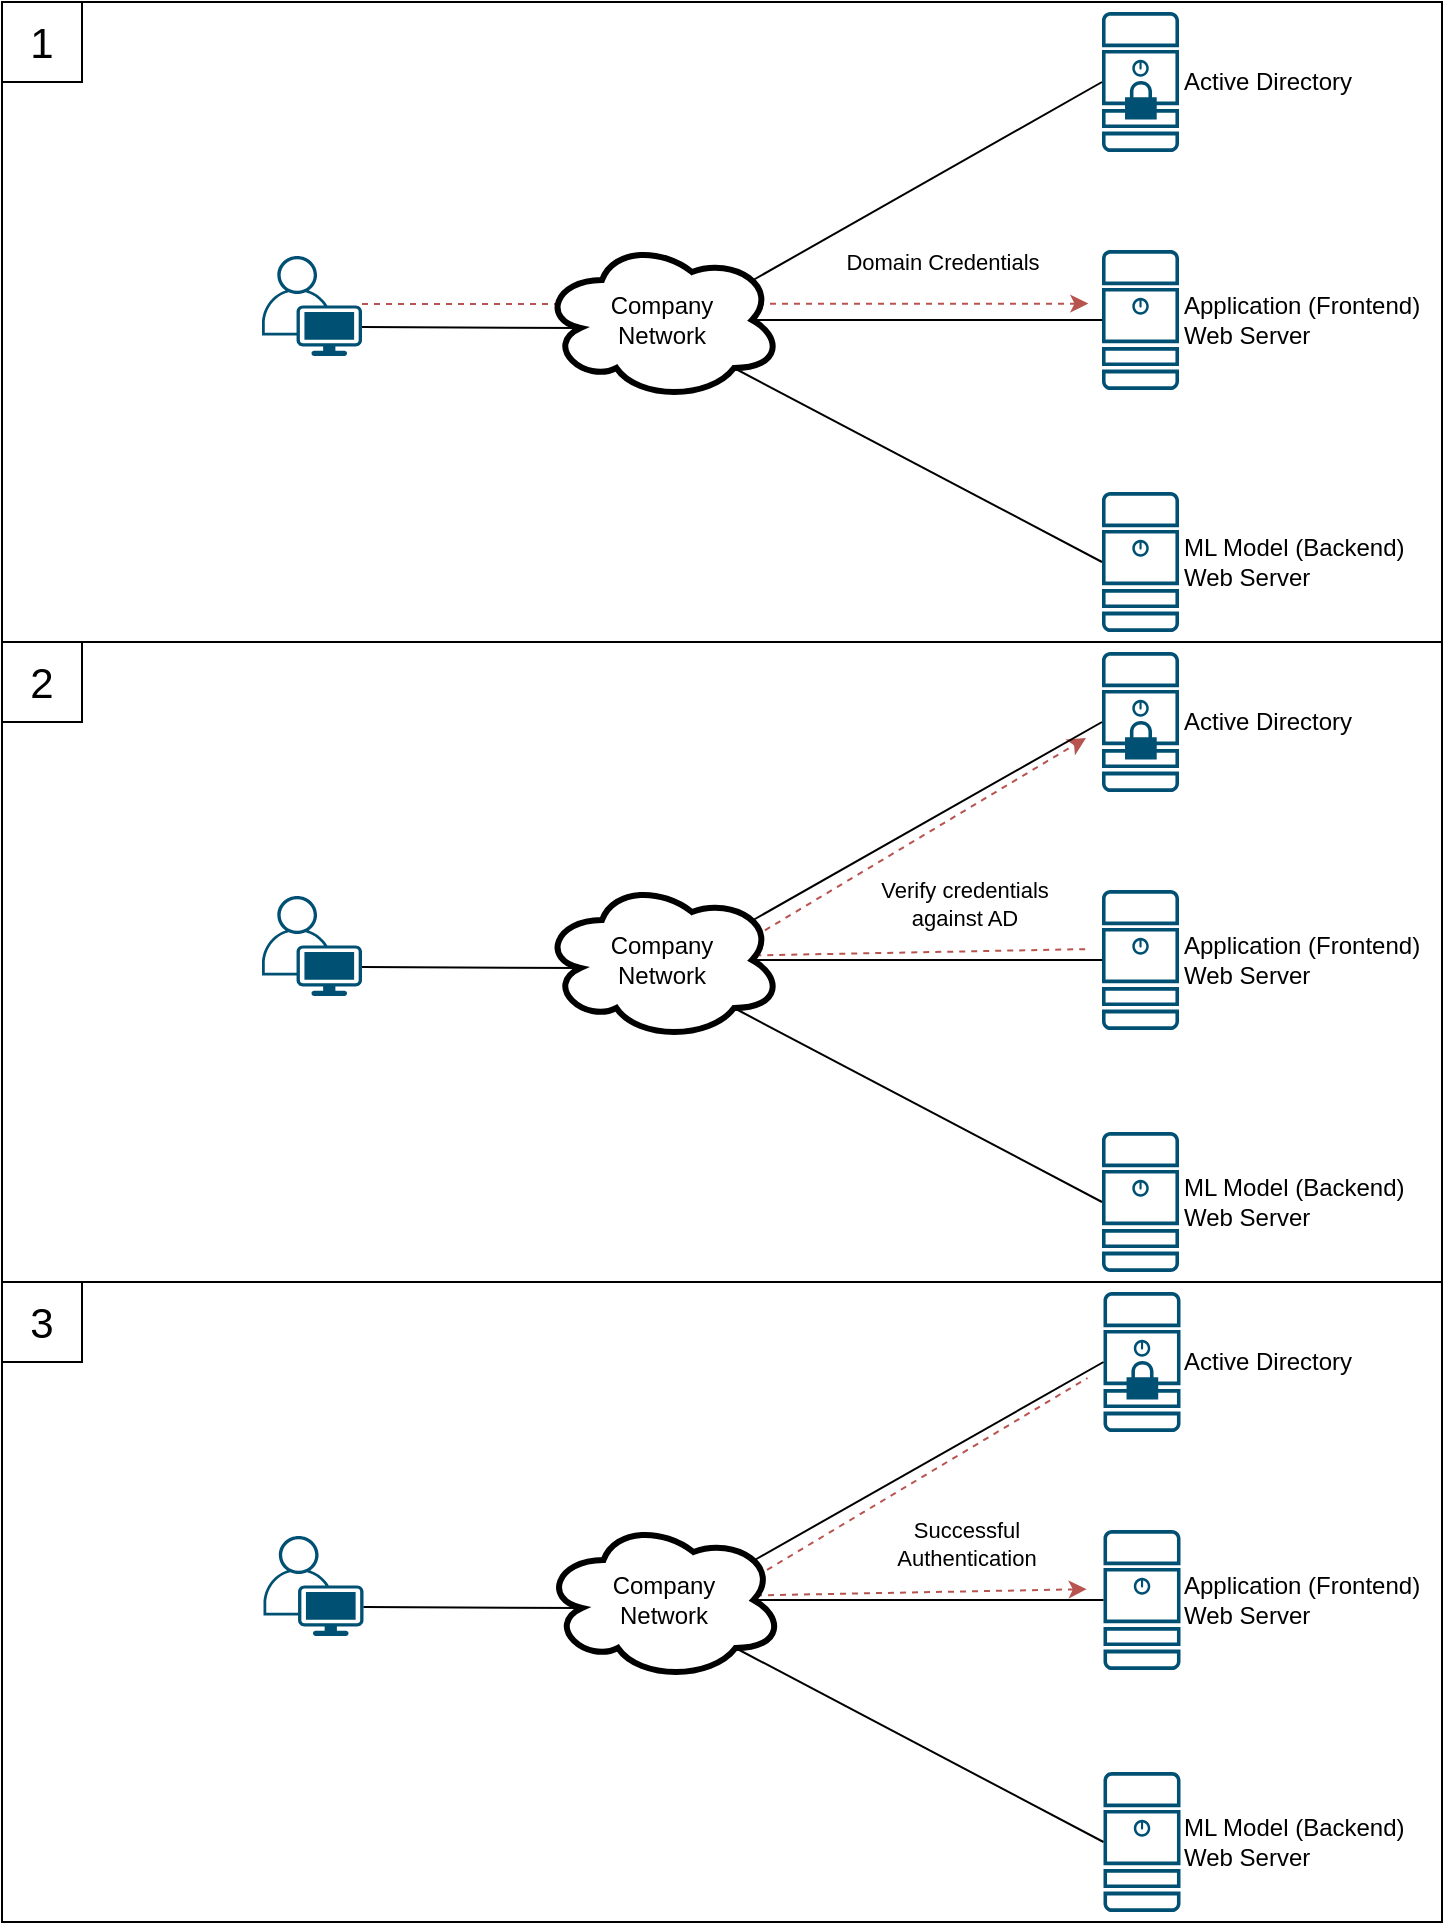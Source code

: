 <mxfile version="13.7.9" type="device"><diagram id="a-TTJHkbQAEujM2Y5eob" name="Page-1"><mxGraphModel dx="998" dy="579" grid="1" gridSize="10" guides="1" tooltips="1" connect="1" arrows="1" fold="1" page="1" pageScale="1" pageWidth="850" pageHeight="1100" math="0" shadow="0"><root><mxCell id="0"/><mxCell id="1" parent="0"/><mxCell id="GtPVqJ0B10AC4smj6sss-51" value="" style="rounded=0;whiteSpace=wrap;html=1;" parent="1" vertex="1"><mxGeometry x="40" y="680" width="720" height="320" as="geometry"/></mxCell><mxCell id="GtPVqJ0B10AC4smj6sss-38" value="" style="rounded=0;whiteSpace=wrap;html=1;" parent="1" vertex="1"><mxGeometry x="40" y="360" width="720" height="320" as="geometry"/></mxCell><mxCell id="GtPVqJ0B10AC4smj6sss-36" value="" style="endArrow=classic;dashed=1;html=1;endFill=1;fillColor=#f8cecc;strokeColor=#b85450;exitX=-0.218;exitY=0.451;exitDx=0;exitDy=0;exitPerimeter=0;" parent="1" edge="1"><mxGeometry width="50" height="50" relative="1" as="geometry"><mxPoint x="581.607" y="513.57" as="sourcePoint"/><mxPoint x="582" y="408" as="targetPoint"/><Array as="points"><mxPoint x="400" y="517"/></Array></mxGeometry></mxCell><mxCell id="GtPVqJ0B10AC4smj6sss-37" value="Verify credentials&lt;br&gt;against AD" style="edgeLabel;html=1;align=center;verticalAlign=middle;resizable=0;points=[];" parent="GtPVqJ0B10AC4smj6sss-36" vertex="1" connectable="0"><mxGeometry x="0.608" y="2" relative="1" as="geometry"><mxPoint x="6.15" y="44.26" as="offset"/></mxGeometry></mxCell><mxCell id="GtPVqJ0B10AC4smj6sss-3" value="" style="rounded=0;whiteSpace=wrap;html=1;" parent="1" vertex="1"><mxGeometry x="40" y="40" width="720" height="320" as="geometry"/></mxCell><mxCell id="GtPVqJ0B10AC4smj6sss-23" value="" style="endArrow=classic;dashed=1;html=1;endFill=1;entryX=-0.177;entryY=0.383;entryDx=0;entryDy=0;entryPerimeter=0;fillColor=#f8cecc;strokeColor=#b85450;" parent="1" target="GtPVqJ0B10AC4smj6sss-6" edge="1"><mxGeometry width="50" height="50" relative="1" as="geometry"><mxPoint x="220" y="191" as="sourcePoint"/><mxPoint x="580" y="190" as="targetPoint"/></mxGeometry></mxCell><mxCell id="GtPVqJ0B10AC4smj6sss-25" value="Domain Credentials" style="edgeLabel;html=1;align=center;verticalAlign=middle;resizable=0;points=[];" parent="GtPVqJ0B10AC4smj6sss-23" vertex="1" connectable="0"><mxGeometry x="0.608" y="2" relative="1" as="geometry"><mxPoint x="-2" y="-18.85" as="offset"/></mxGeometry></mxCell><mxCell id="GtPVqJ0B10AC4smj6sss-1" value="&lt;font&gt;&lt;font style=&quot;font-size: 21px&quot;&gt;1&lt;/font&gt;&lt;br&gt;&lt;/font&gt;" style="whiteSpace=wrap;html=1;aspect=fixed;" parent="1" vertex="1"><mxGeometry x="40" y="40" width="40" height="40" as="geometry"/></mxCell><mxCell id="GtPVqJ0B10AC4smj6sss-4" value="ML Model (Backend)&lt;br&gt;Web Server" style="points=[[0.015,0.015,0],[0.985,0.015,0],[0.985,0.985,0],[0.015,0.985,0],[0.25,0,0],[0.5,0,0],[0.75,0,0],[1,0.25,0],[1,0.5,0],[1,0.75,0],[0.75,1,0],[0.5,1,0],[0.25,1,0],[0,0.75,0],[0,0.5,0],[0,0.25,0]];verticalLabelPosition=middle;html=1;verticalAlign=middle;aspect=fixed;align=left;pointerEvents=1;shape=mxgraph.cisco19.server;fillColor=#005073;strokeColor=none;labelPosition=right;" parent="1" vertex="1"><mxGeometry x="590" y="285" width="38.5" height="70" as="geometry"/></mxCell><mxCell id="GtPVqJ0B10AC4smj6sss-5" value="Active Directory" style="points=[[0.015,0.015,0],[0.985,0.015,0],[0.985,0.985,0],[0.015,0.985,0],[0.25,0,0],[0.5,0,0],[0.75,0,0],[1,0.25,0],[1,0.5,0],[1,0.75,0],[0.75,1,0],[0.5,1,0],[0.25,1,0],[0,0.75,0],[0,0.5,0],[0,0.25,0]];verticalLabelPosition=middle;html=1;verticalAlign=middle;aspect=fixed;align=left;pointerEvents=1;shape=mxgraph.cisco19.secure_server;fillColor=#005073;strokeColor=none;labelPosition=right;" parent="1" vertex="1"><mxGeometry x="590" y="45" width="38.5" height="70" as="geometry"/></mxCell><mxCell id="GtPVqJ0B10AC4smj6sss-6" value="Application (Frontend)&lt;br&gt;Web Server" style="points=[[0.015,0.015,0],[0.985,0.015,0],[0.985,0.985,0],[0.015,0.985,0],[0.25,0,0],[0.5,0,0],[0.75,0,0],[1,0.25,0],[1,0.5,0],[1,0.75,0],[0.75,1,0],[0.5,1,0],[0.25,1,0],[0,0.75,0],[0,0.5,0],[0,0.25,0]];verticalLabelPosition=middle;html=1;verticalAlign=middle;aspect=fixed;align=left;pointerEvents=1;shape=mxgraph.cisco19.server;fillColor=#005073;strokeColor=none;labelPosition=right;" parent="1" vertex="1"><mxGeometry x="590" y="164" width="38.5" height="70" as="geometry"/></mxCell><mxCell id="GtPVqJ0B10AC4smj6sss-7" value="Company&lt;br&gt;Network" style="ellipse;shape=cloud;whiteSpace=wrap;html=1;strokeWidth=3;fillColor=#FFFFFF;" parent="1" vertex="1"><mxGeometry x="310" y="159" width="120" height="80" as="geometry"/></mxCell><mxCell id="GtPVqJ0B10AC4smj6sss-8" value="" style="endArrow=none;html=1;exitX=0.88;exitY=0.25;exitDx=0;exitDy=0;exitPerimeter=0;entryX=0;entryY=0.5;entryDx=0;entryDy=0;entryPerimeter=0;" parent="1" source="GtPVqJ0B10AC4smj6sss-7" target="GtPVqJ0B10AC4smj6sss-5" edge="1"><mxGeometry width="50" height="50" relative="1" as="geometry"><mxPoint x="550" y="285" as="sourcePoint"/><mxPoint x="600" y="235" as="targetPoint"/></mxGeometry></mxCell><mxCell id="GtPVqJ0B10AC4smj6sss-9" value="" style="endArrow=none;html=1;exitX=0;exitY=0.5;exitDx=0;exitDy=0;exitPerimeter=0;entryX=0.875;entryY=0.5;entryDx=0;entryDy=0;entryPerimeter=0;" parent="1" source="GtPVqJ0B10AC4smj6sss-6" target="GtPVqJ0B10AC4smj6sss-7" edge="1"><mxGeometry width="50" height="50" relative="1" as="geometry"><mxPoint x="290" y="425" as="sourcePoint"/><mxPoint x="340" y="375" as="targetPoint"/></mxGeometry></mxCell><mxCell id="GtPVqJ0B10AC4smj6sss-10" value="" style="endArrow=none;html=1;entryX=0;entryY=0.5;entryDx=0;entryDy=0;entryPerimeter=0;exitX=0.8;exitY=0.8;exitDx=0;exitDy=0;exitPerimeter=0;" parent="1" source="GtPVqJ0B10AC4smj6sss-7" target="GtPVqJ0B10AC4smj6sss-4" edge="1"><mxGeometry width="50" height="50" relative="1" as="geometry"><mxPoint x="450" y="415" as="sourcePoint"/><mxPoint x="500" y="365" as="targetPoint"/></mxGeometry></mxCell><mxCell id="GtPVqJ0B10AC4smj6sss-13" value="" style="points=[[0.35,0,0],[0.98,0.51,0],[1,0.71,0],[0.67,1,0],[0,0.795,0],[0,0.65,0]];verticalLabelPosition=bottom;html=1;verticalAlign=top;aspect=fixed;align=center;pointerEvents=1;shape=mxgraph.cisco19.user;fillColor=#005073;strokeColor=none;" parent="1" vertex="1"><mxGeometry x="170" y="167" width="50" height="50" as="geometry"/></mxCell><mxCell id="GtPVqJ0B10AC4smj6sss-18" value="" style="endArrow=none;html=1;entryX=0.16;entryY=0.55;entryDx=0;entryDy=0;entryPerimeter=0;exitX=1;exitY=0.71;exitDx=0;exitDy=0;exitPerimeter=0;" parent="1" source="GtPVqJ0B10AC4smj6sss-13" target="GtPVqJ0B10AC4smj6sss-7" edge="1"><mxGeometry width="50" height="50" relative="1" as="geometry"><mxPoint x="270" y="205" as="sourcePoint"/><mxPoint x="350" y="189" as="targetPoint"/></mxGeometry></mxCell><mxCell id="GtPVqJ0B10AC4smj6sss-26" value="ML Model (Backend)&lt;br&gt;Web Server" style="points=[[0.015,0.015,0],[0.985,0.015,0],[0.985,0.985,0],[0.015,0.985,0],[0.25,0,0],[0.5,0,0],[0.75,0,0],[1,0.25,0],[1,0.5,0],[1,0.75,0],[0.75,1,0],[0.5,1,0],[0.25,1,0],[0,0.75,0],[0,0.5,0],[0,0.25,0]];verticalLabelPosition=middle;html=1;verticalAlign=middle;aspect=fixed;align=left;pointerEvents=1;shape=mxgraph.cisco19.server;fillColor=#005073;strokeColor=none;labelPosition=right;" parent="1" vertex="1"><mxGeometry x="590" y="605" width="38.5" height="70" as="geometry"/></mxCell><mxCell id="GtPVqJ0B10AC4smj6sss-27" value="Active Directory" style="points=[[0.015,0.015,0],[0.985,0.015,0],[0.985,0.985,0],[0.015,0.985,0],[0.25,0,0],[0.5,0,0],[0.75,0,0],[1,0.25,0],[1,0.5,0],[1,0.75,0],[0.75,1,0],[0.5,1,0],[0.25,1,0],[0,0.75,0],[0,0.5,0],[0,0.25,0]];verticalLabelPosition=middle;html=1;verticalAlign=middle;aspect=fixed;align=left;pointerEvents=1;shape=mxgraph.cisco19.secure_server;fillColor=#005073;strokeColor=none;labelPosition=right;" parent="1" vertex="1"><mxGeometry x="590" y="365" width="38.5" height="70" as="geometry"/></mxCell><mxCell id="GtPVqJ0B10AC4smj6sss-28" value="Application (Frontend)&lt;br&gt;Web Server" style="points=[[0.015,0.015,0],[0.985,0.015,0],[0.985,0.985,0],[0.015,0.985,0],[0.25,0,0],[0.5,0,0],[0.75,0,0],[1,0.25,0],[1,0.5,0],[1,0.75,0],[0.75,1,0],[0.5,1,0],[0.25,1,0],[0,0.75,0],[0,0.5,0],[0,0.25,0]];verticalLabelPosition=middle;html=1;verticalAlign=middle;aspect=fixed;align=left;pointerEvents=1;shape=mxgraph.cisco19.server;fillColor=#005073;strokeColor=none;labelPosition=right;" parent="1" vertex="1"><mxGeometry x="590" y="484" width="38.5" height="70" as="geometry"/></mxCell><mxCell id="GtPVqJ0B10AC4smj6sss-29" value="Company&lt;br&gt;Network" style="ellipse;shape=cloud;whiteSpace=wrap;html=1;strokeWidth=3;fillColor=#FFFFFF;" parent="1" vertex="1"><mxGeometry x="310" y="479" width="120" height="80" as="geometry"/></mxCell><mxCell id="GtPVqJ0B10AC4smj6sss-30" value="" style="endArrow=none;html=1;exitX=0.88;exitY=0.25;exitDx=0;exitDy=0;exitPerimeter=0;entryX=0;entryY=0.5;entryDx=0;entryDy=0;entryPerimeter=0;" parent="1" source="GtPVqJ0B10AC4smj6sss-29" target="GtPVqJ0B10AC4smj6sss-27" edge="1"><mxGeometry width="50" height="50" relative="1" as="geometry"><mxPoint x="550" y="605" as="sourcePoint"/><mxPoint x="600" y="555" as="targetPoint"/></mxGeometry></mxCell><mxCell id="GtPVqJ0B10AC4smj6sss-31" value="" style="endArrow=none;html=1;exitX=0;exitY=0.5;exitDx=0;exitDy=0;exitPerimeter=0;entryX=0.875;entryY=0.5;entryDx=0;entryDy=0;entryPerimeter=0;" parent="1" source="GtPVqJ0B10AC4smj6sss-28" target="GtPVqJ0B10AC4smj6sss-29" edge="1"><mxGeometry width="50" height="50" relative="1" as="geometry"><mxPoint x="290" y="745" as="sourcePoint"/><mxPoint x="340" y="695" as="targetPoint"/></mxGeometry></mxCell><mxCell id="GtPVqJ0B10AC4smj6sss-32" value="" style="endArrow=none;html=1;entryX=0;entryY=0.5;entryDx=0;entryDy=0;entryPerimeter=0;exitX=0.8;exitY=0.8;exitDx=0;exitDy=0;exitPerimeter=0;" parent="1" source="GtPVqJ0B10AC4smj6sss-29" target="GtPVqJ0B10AC4smj6sss-26" edge="1"><mxGeometry width="50" height="50" relative="1" as="geometry"><mxPoint x="450" y="735" as="sourcePoint"/><mxPoint x="500" y="685" as="targetPoint"/></mxGeometry></mxCell><mxCell id="GtPVqJ0B10AC4smj6sss-33" value="" style="points=[[0.35,0,0],[0.98,0.51,0],[1,0.71,0],[0.67,1,0],[0,0.795,0],[0,0.65,0]];verticalLabelPosition=bottom;html=1;verticalAlign=top;aspect=fixed;align=center;pointerEvents=1;shape=mxgraph.cisco19.user;fillColor=#005073;strokeColor=none;" parent="1" vertex="1"><mxGeometry x="170" y="487" width="50" height="50" as="geometry"/></mxCell><mxCell id="GtPVqJ0B10AC4smj6sss-34" value="" style="endArrow=none;html=1;entryX=0.16;entryY=0.55;entryDx=0;entryDy=0;entryPerimeter=0;exitX=1;exitY=0.71;exitDx=0;exitDy=0;exitPerimeter=0;" parent="1" source="GtPVqJ0B10AC4smj6sss-33" target="GtPVqJ0B10AC4smj6sss-29" edge="1"><mxGeometry width="50" height="50" relative="1" as="geometry"><mxPoint x="270" y="525" as="sourcePoint"/><mxPoint x="350" y="509" as="targetPoint"/></mxGeometry></mxCell><mxCell id="GtPVqJ0B10AC4smj6sss-35" value="&lt;font&gt;&lt;font style=&quot;font-size: 21px&quot;&gt;2&lt;/font&gt;&lt;br&gt;&lt;/font&gt;" style="whiteSpace=wrap;html=1;aspect=fixed;" parent="1" vertex="1"><mxGeometry x="40" y="360" width="40" height="40" as="geometry"/></mxCell><mxCell id="GtPVqJ0B10AC4smj6sss-39" value="&lt;font&gt;&lt;font style=&quot;font-size: 21px&quot;&gt;3&lt;/font&gt;&lt;br&gt;&lt;/font&gt;" style="whiteSpace=wrap;html=1;aspect=fixed;" parent="1" vertex="1"><mxGeometry x="40" y="680" width="40" height="40" as="geometry"/></mxCell><mxCell id="GtPVqJ0B10AC4smj6sss-40" value="" style="endArrow=none;dashed=1;html=1;endFill=0;fillColor=#f8cecc;strokeColor=#b85450;exitX=-0.218;exitY=0.451;exitDx=0;exitDy=0;exitPerimeter=0;startArrow=classic;startFill=1;" parent="1" edge="1"><mxGeometry width="50" height="50" relative="1" as="geometry"><mxPoint x="582.357" y="833.57" as="sourcePoint"/><mxPoint x="582.75" y="728" as="targetPoint"/><Array as="points"><mxPoint x="400.75" y="837"/></Array></mxGeometry></mxCell><mxCell id="GtPVqJ0B10AC4smj6sss-41" value="Successful&lt;br&gt;Authentication" style="edgeLabel;html=1;align=center;verticalAlign=middle;resizable=0;points=[];" parent="GtPVqJ0B10AC4smj6sss-40" vertex="1" connectable="0"><mxGeometry x="0.608" y="2" relative="1" as="geometry"><mxPoint x="6.15" y="44.26" as="offset"/></mxGeometry></mxCell><mxCell id="GtPVqJ0B10AC4smj6sss-42" value="ML Model (Backend)&lt;br&gt;Web Server" style="points=[[0.015,0.015,0],[0.985,0.015,0],[0.985,0.985,0],[0.015,0.985,0],[0.25,0,0],[0.5,0,0],[0.75,0,0],[1,0.25,0],[1,0.5,0],[1,0.75,0],[0.75,1,0],[0.5,1,0],[0.25,1,0],[0,0.75,0],[0,0.5,0],[0,0.25,0]];verticalLabelPosition=middle;html=1;verticalAlign=middle;aspect=fixed;align=left;pointerEvents=1;shape=mxgraph.cisco19.server;fillColor=#005073;strokeColor=none;labelPosition=right;" parent="1" vertex="1"><mxGeometry x="590.75" y="925" width="38.5" height="70" as="geometry"/></mxCell><mxCell id="GtPVqJ0B10AC4smj6sss-43" value="Active Directory" style="points=[[0.015,0.015,0],[0.985,0.015,0],[0.985,0.985,0],[0.015,0.985,0],[0.25,0,0],[0.5,0,0],[0.75,0,0],[1,0.25,0],[1,0.5,0],[1,0.75,0],[0.75,1,0],[0.5,1,0],[0.25,1,0],[0,0.75,0],[0,0.5,0],[0,0.25,0]];verticalLabelPosition=middle;html=1;verticalAlign=middle;aspect=fixed;align=left;pointerEvents=1;shape=mxgraph.cisco19.secure_server;fillColor=#005073;strokeColor=none;labelPosition=right;" parent="1" vertex="1"><mxGeometry x="590.75" y="685" width="38.5" height="70" as="geometry"/></mxCell><mxCell id="GtPVqJ0B10AC4smj6sss-44" value="Application (Frontend)&lt;br&gt;Web Server" style="points=[[0.015,0.015,0],[0.985,0.015,0],[0.985,0.985,0],[0.015,0.985,0],[0.25,0,0],[0.5,0,0],[0.75,0,0],[1,0.25,0],[1,0.5,0],[1,0.75,0],[0.75,1,0],[0.5,1,0],[0.25,1,0],[0,0.75,0],[0,0.5,0],[0,0.25,0]];verticalLabelPosition=middle;html=1;verticalAlign=middle;aspect=fixed;align=left;pointerEvents=1;shape=mxgraph.cisco19.server;fillColor=#005073;strokeColor=none;labelPosition=right;" parent="1" vertex="1"><mxGeometry x="590.75" y="804" width="38.5" height="70" as="geometry"/></mxCell><mxCell id="GtPVqJ0B10AC4smj6sss-45" value="Company&lt;br&gt;Network" style="ellipse;shape=cloud;whiteSpace=wrap;html=1;strokeWidth=3;fillColor=#FFFFFF;" parent="1" vertex="1"><mxGeometry x="310.75" y="799" width="120" height="80" as="geometry"/></mxCell><mxCell id="GtPVqJ0B10AC4smj6sss-46" value="" style="endArrow=none;html=1;exitX=0.88;exitY=0.25;exitDx=0;exitDy=0;exitPerimeter=0;entryX=0;entryY=0.5;entryDx=0;entryDy=0;entryPerimeter=0;" parent="1" source="GtPVqJ0B10AC4smj6sss-45" target="GtPVqJ0B10AC4smj6sss-43" edge="1"><mxGeometry width="50" height="50" relative="1" as="geometry"><mxPoint x="550.75" y="925" as="sourcePoint"/><mxPoint x="600.75" y="875" as="targetPoint"/></mxGeometry></mxCell><mxCell id="GtPVqJ0B10AC4smj6sss-47" value="" style="endArrow=none;html=1;exitX=0;exitY=0.5;exitDx=0;exitDy=0;exitPerimeter=0;entryX=0.875;entryY=0.5;entryDx=0;entryDy=0;entryPerimeter=0;" parent="1" source="GtPVqJ0B10AC4smj6sss-44" target="GtPVqJ0B10AC4smj6sss-45" edge="1"><mxGeometry width="50" height="50" relative="1" as="geometry"><mxPoint x="290.75" y="1065" as="sourcePoint"/><mxPoint x="340.75" y="1015" as="targetPoint"/></mxGeometry></mxCell><mxCell id="GtPVqJ0B10AC4smj6sss-48" value="" style="endArrow=none;html=1;entryX=0;entryY=0.5;entryDx=0;entryDy=0;entryPerimeter=0;exitX=0.8;exitY=0.8;exitDx=0;exitDy=0;exitPerimeter=0;" parent="1" source="GtPVqJ0B10AC4smj6sss-45" target="GtPVqJ0B10AC4smj6sss-42" edge="1"><mxGeometry width="50" height="50" relative="1" as="geometry"><mxPoint x="450.75" y="1055" as="sourcePoint"/><mxPoint x="500.75" y="1005" as="targetPoint"/></mxGeometry></mxCell><mxCell id="GtPVqJ0B10AC4smj6sss-49" value="" style="points=[[0.35,0,0],[0.98,0.51,0],[1,0.71,0],[0.67,1,0],[0,0.795,0],[0,0.65,0]];verticalLabelPosition=bottom;html=1;verticalAlign=top;aspect=fixed;align=center;pointerEvents=1;shape=mxgraph.cisco19.user;fillColor=#005073;strokeColor=none;" parent="1" vertex="1"><mxGeometry x="170.75" y="807" width="50" height="50" as="geometry"/></mxCell><mxCell id="GtPVqJ0B10AC4smj6sss-50" value="" style="endArrow=none;html=1;entryX=0.16;entryY=0.55;entryDx=0;entryDy=0;entryPerimeter=0;exitX=1;exitY=0.71;exitDx=0;exitDy=0;exitPerimeter=0;" parent="1" source="GtPVqJ0B10AC4smj6sss-49" target="GtPVqJ0B10AC4smj6sss-45" edge="1"><mxGeometry width="50" height="50" relative="1" as="geometry"><mxPoint x="270.75" y="845" as="sourcePoint"/><mxPoint x="350.75" y="829" as="targetPoint"/></mxGeometry></mxCell></root></mxGraphModel></diagram></mxfile>